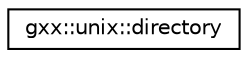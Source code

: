 digraph "Graphical Class Hierarchy"
{
  edge [fontname="Helvetica",fontsize="10",labelfontname="Helvetica",labelfontsize="10"];
  node [fontname="Helvetica",fontsize="10",shape=record];
  rankdir="LR";
  Node1 [label="gxx::unix::directory",height=0.2,width=0.4,color="black", fillcolor="white", style="filled",URL="$classgxx_1_1unix_1_1directory.html"];
}
